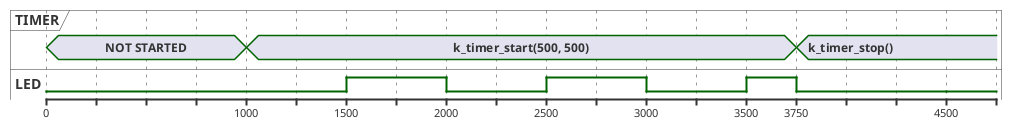 @startuml
concise "TIMER" as TIMER
binary "LED" as LED

@0
LED is low 
TIMER is "NOT STARTED"

@1000
TIMER is "k_timer_start(500, 500)"

@1500
LED is high

@2000
LED is low

@2500
LED is high

@3000
LED is low

@3500
LED is high

@3750
TIMER is "k_timer_stop()"

@3750
LED is low

@4500
LED is low

@enduml